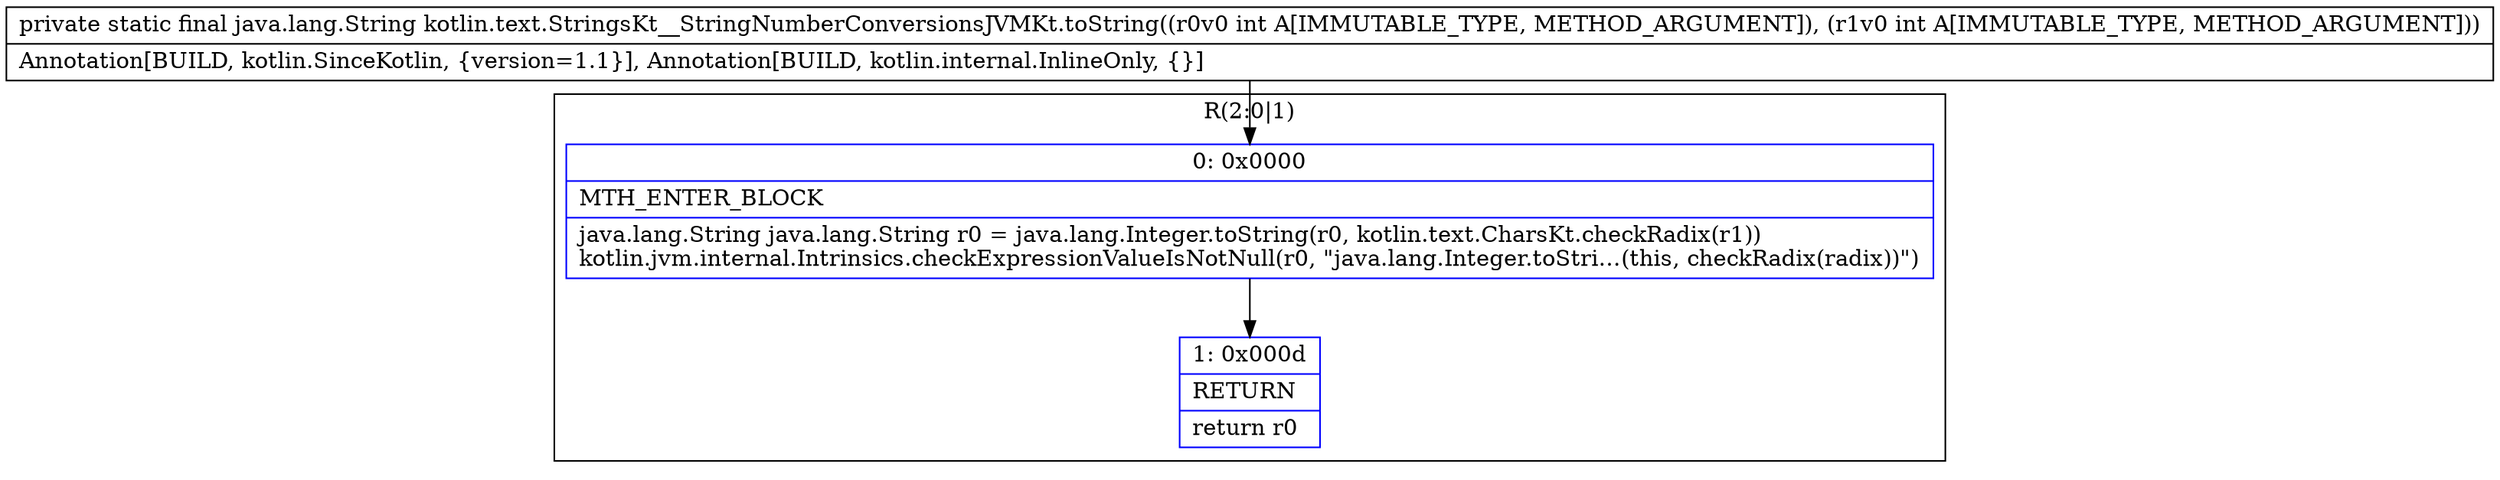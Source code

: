 digraph "CFG forkotlin.text.StringsKt__StringNumberConversionsJVMKt.toString(II)Ljava\/lang\/String;" {
subgraph cluster_Region_918069249 {
label = "R(2:0|1)";
node [shape=record,color=blue];
Node_0 [shape=record,label="{0\:\ 0x0000|MTH_ENTER_BLOCK\l|java.lang.String java.lang.String r0 = java.lang.Integer.toString(r0, kotlin.text.CharsKt.checkRadix(r1))\lkotlin.jvm.internal.Intrinsics.checkExpressionValueIsNotNull(r0, \"java.lang.Integer.toStri…(this, checkRadix(radix))\")\l}"];
Node_1 [shape=record,label="{1\:\ 0x000d|RETURN\l|return r0\l}"];
}
MethodNode[shape=record,label="{private static final java.lang.String kotlin.text.StringsKt__StringNumberConversionsJVMKt.toString((r0v0 int A[IMMUTABLE_TYPE, METHOD_ARGUMENT]), (r1v0 int A[IMMUTABLE_TYPE, METHOD_ARGUMENT]))  | Annotation[BUILD, kotlin.SinceKotlin, \{version=1.1\}], Annotation[BUILD, kotlin.internal.InlineOnly, \{\}]\l}"];
MethodNode -> Node_0;
Node_0 -> Node_1;
}

